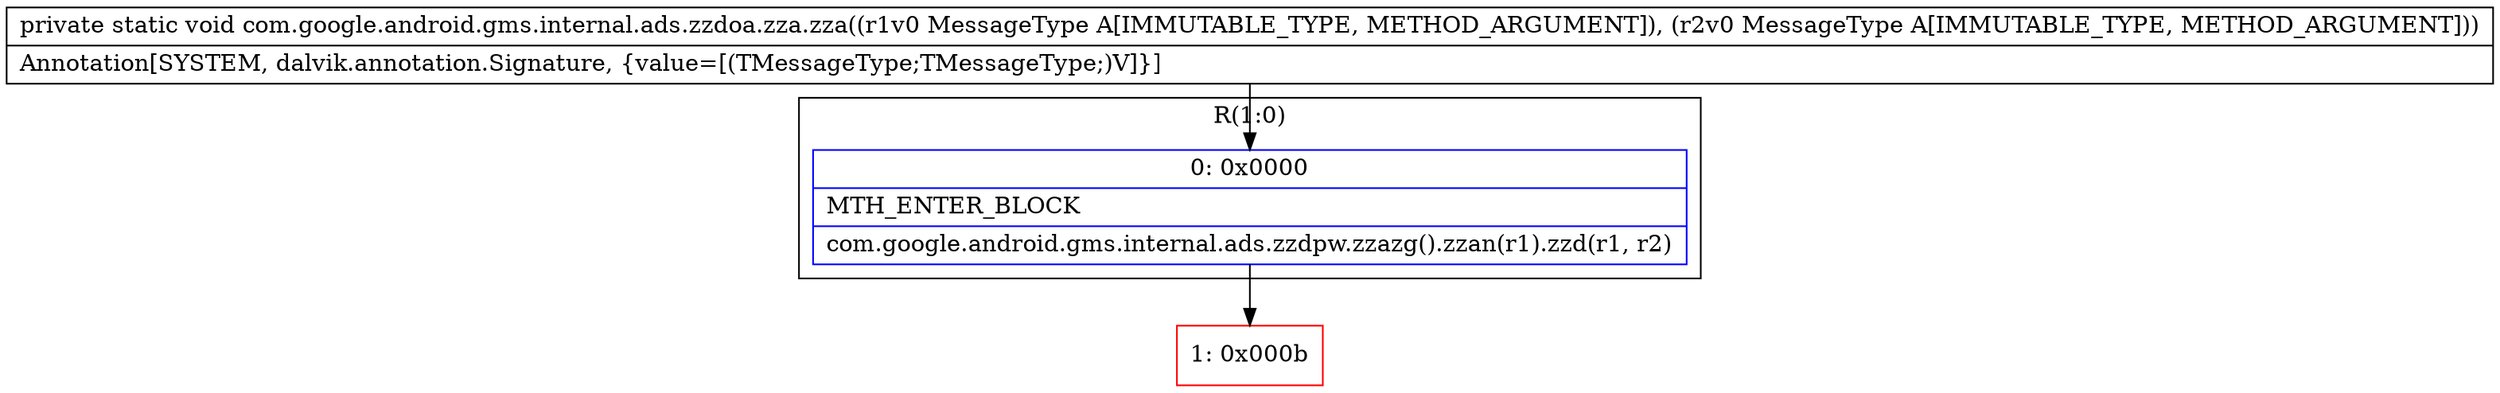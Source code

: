 digraph "CFG forcom.google.android.gms.internal.ads.zzdoa.zza.zza(Lcom\/google\/android\/gms\/internal\/ads\/zzdoa;Lcom\/google\/android\/gms\/internal\/ads\/zzdoa;)V" {
subgraph cluster_Region_1026712623 {
label = "R(1:0)";
node [shape=record,color=blue];
Node_0 [shape=record,label="{0\:\ 0x0000|MTH_ENTER_BLOCK\l|com.google.android.gms.internal.ads.zzdpw.zzazg().zzan(r1).zzd(r1, r2)\l}"];
}
Node_1 [shape=record,color=red,label="{1\:\ 0x000b}"];
MethodNode[shape=record,label="{private static void com.google.android.gms.internal.ads.zzdoa.zza.zza((r1v0 MessageType A[IMMUTABLE_TYPE, METHOD_ARGUMENT]), (r2v0 MessageType A[IMMUTABLE_TYPE, METHOD_ARGUMENT]))  | Annotation[SYSTEM, dalvik.annotation.Signature, \{value=[(TMessageType;TMessageType;)V]\}]\l}"];
MethodNode -> Node_0;
Node_0 -> Node_1;
}

